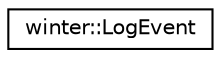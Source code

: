 digraph "类继承关系图"
{
 // LATEX_PDF_SIZE
  edge [fontname="Helvetica",fontsize="10",labelfontname="Helvetica",labelfontsize="10"];
  node [fontname="Helvetica",fontsize="10",shape=record];
  rankdir="LR";
  Node0 [label="winter::LogEvent",height=0.2,width=0.4,color="black", fillcolor="white", style="filled",URL="$classwinter_1_1LogEvent.html",tooltip="日志事件"];
}

